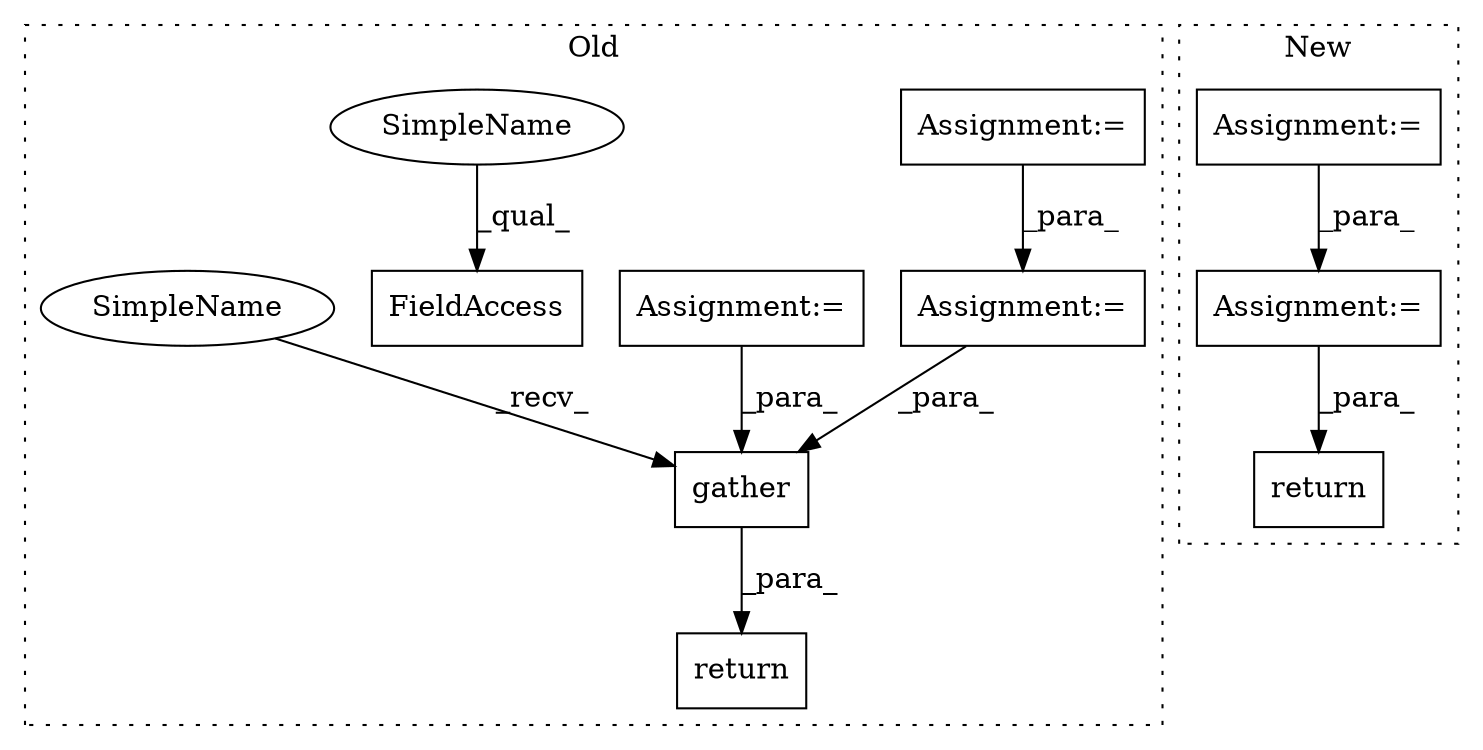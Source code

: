 digraph G {
subgraph cluster0 {
1 [label="gather" a="32" s="3826,3837" l="7,1" shape="box"];
3 [label="return" a="41" s="3769" l="7" shape="box"];
4 [label="Assignment:=" a="7" s="3457" l="1" shape="box"];
5 [label="Assignment:=" a="7" s="3589" l="1" shape="box"];
6 [label="Assignment:=" a="7" s="3563" l="1" shape="box"];
7 [label="FieldAccess" a="22" s="3681" l="17" shape="box"];
10 [label="SimpleName" a="42" s="3681" l="10" shape="ellipse"];
11 [label="SimpleName" a="42" s="3815" l="10" shape="ellipse"];
label = "Old";
style="dotted";
}
subgraph cluster1 {
2 [label="return" a="41" s="4004" l="7" shape="box"];
8 [label="Assignment:=" a="7" s="3941" l="1" shape="box"];
9 [label="Assignment:=" a="7" s="3700" l="1" shape="box"];
label = "New";
style="dotted";
}
1 -> 3 [label="_para_"];
4 -> 6 [label="_para_"];
5 -> 1 [label="_para_"];
6 -> 1 [label="_para_"];
8 -> 2 [label="_para_"];
9 -> 8 [label="_para_"];
10 -> 7 [label="_qual_"];
11 -> 1 [label="_recv_"];
}